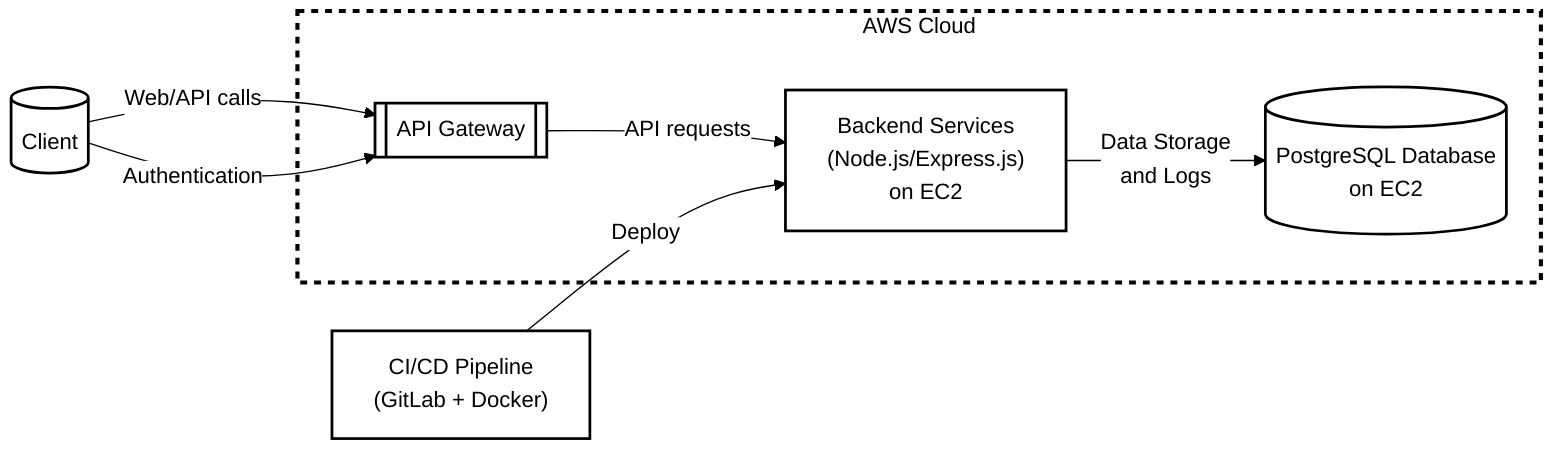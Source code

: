 %%{init: {'theme': 'base', 'themeVariables': {'primaryColor': '#ffffff', 'primaryTextColor': '#000000', 'primaryBorderColor': '#000000', 'lineColor': '#000000', 'secondaryColor': '#ffffff', 'tertiaryColor': '#ffffff', 'fontSize': '16px'}, 'layout': 'fixed'} }%%

flowchart LR
    %% Main Components
    Client[("Client")]:::whiteBox
    
    %% AWS Cloud
    subgraph AWS["AWS Cloud"]
        APIGateway[["API Gateway"]]:::whiteBox
        
        %% Backend Services - Simplified
        BackendServices["Backend Services
        (Node.js/Express.js)
        on EC2"]:::whiteBox
        
        %% Database
        Database[(PostgreSQL Database
        on EC2)]:::whiteBox
    end
    
    %% CI/CD
    CICD["CI/CD Pipeline
    (GitLab + Docker)"]:::whiteBox
    
    %% Main Connections
    Client -- "Web/API calls" --> APIGateway
    Client -- "Authentication" --> APIGateway
    
    APIGateway -- "API requests" --> BackendServices
    
    BackendServices -- "Data Storage
    and Logs" --> Database
    
    CICD -- "Deploy" --> BackendServices
    
    %% Styles
    classDef whiteBox fill:#ffffff,stroke:#000000,stroke-width:2px,color:#000000
    style AWS fill:#ffffff,stroke:#000000,stroke-width:3px,color:#000000,stroke-dasharray: 5 5